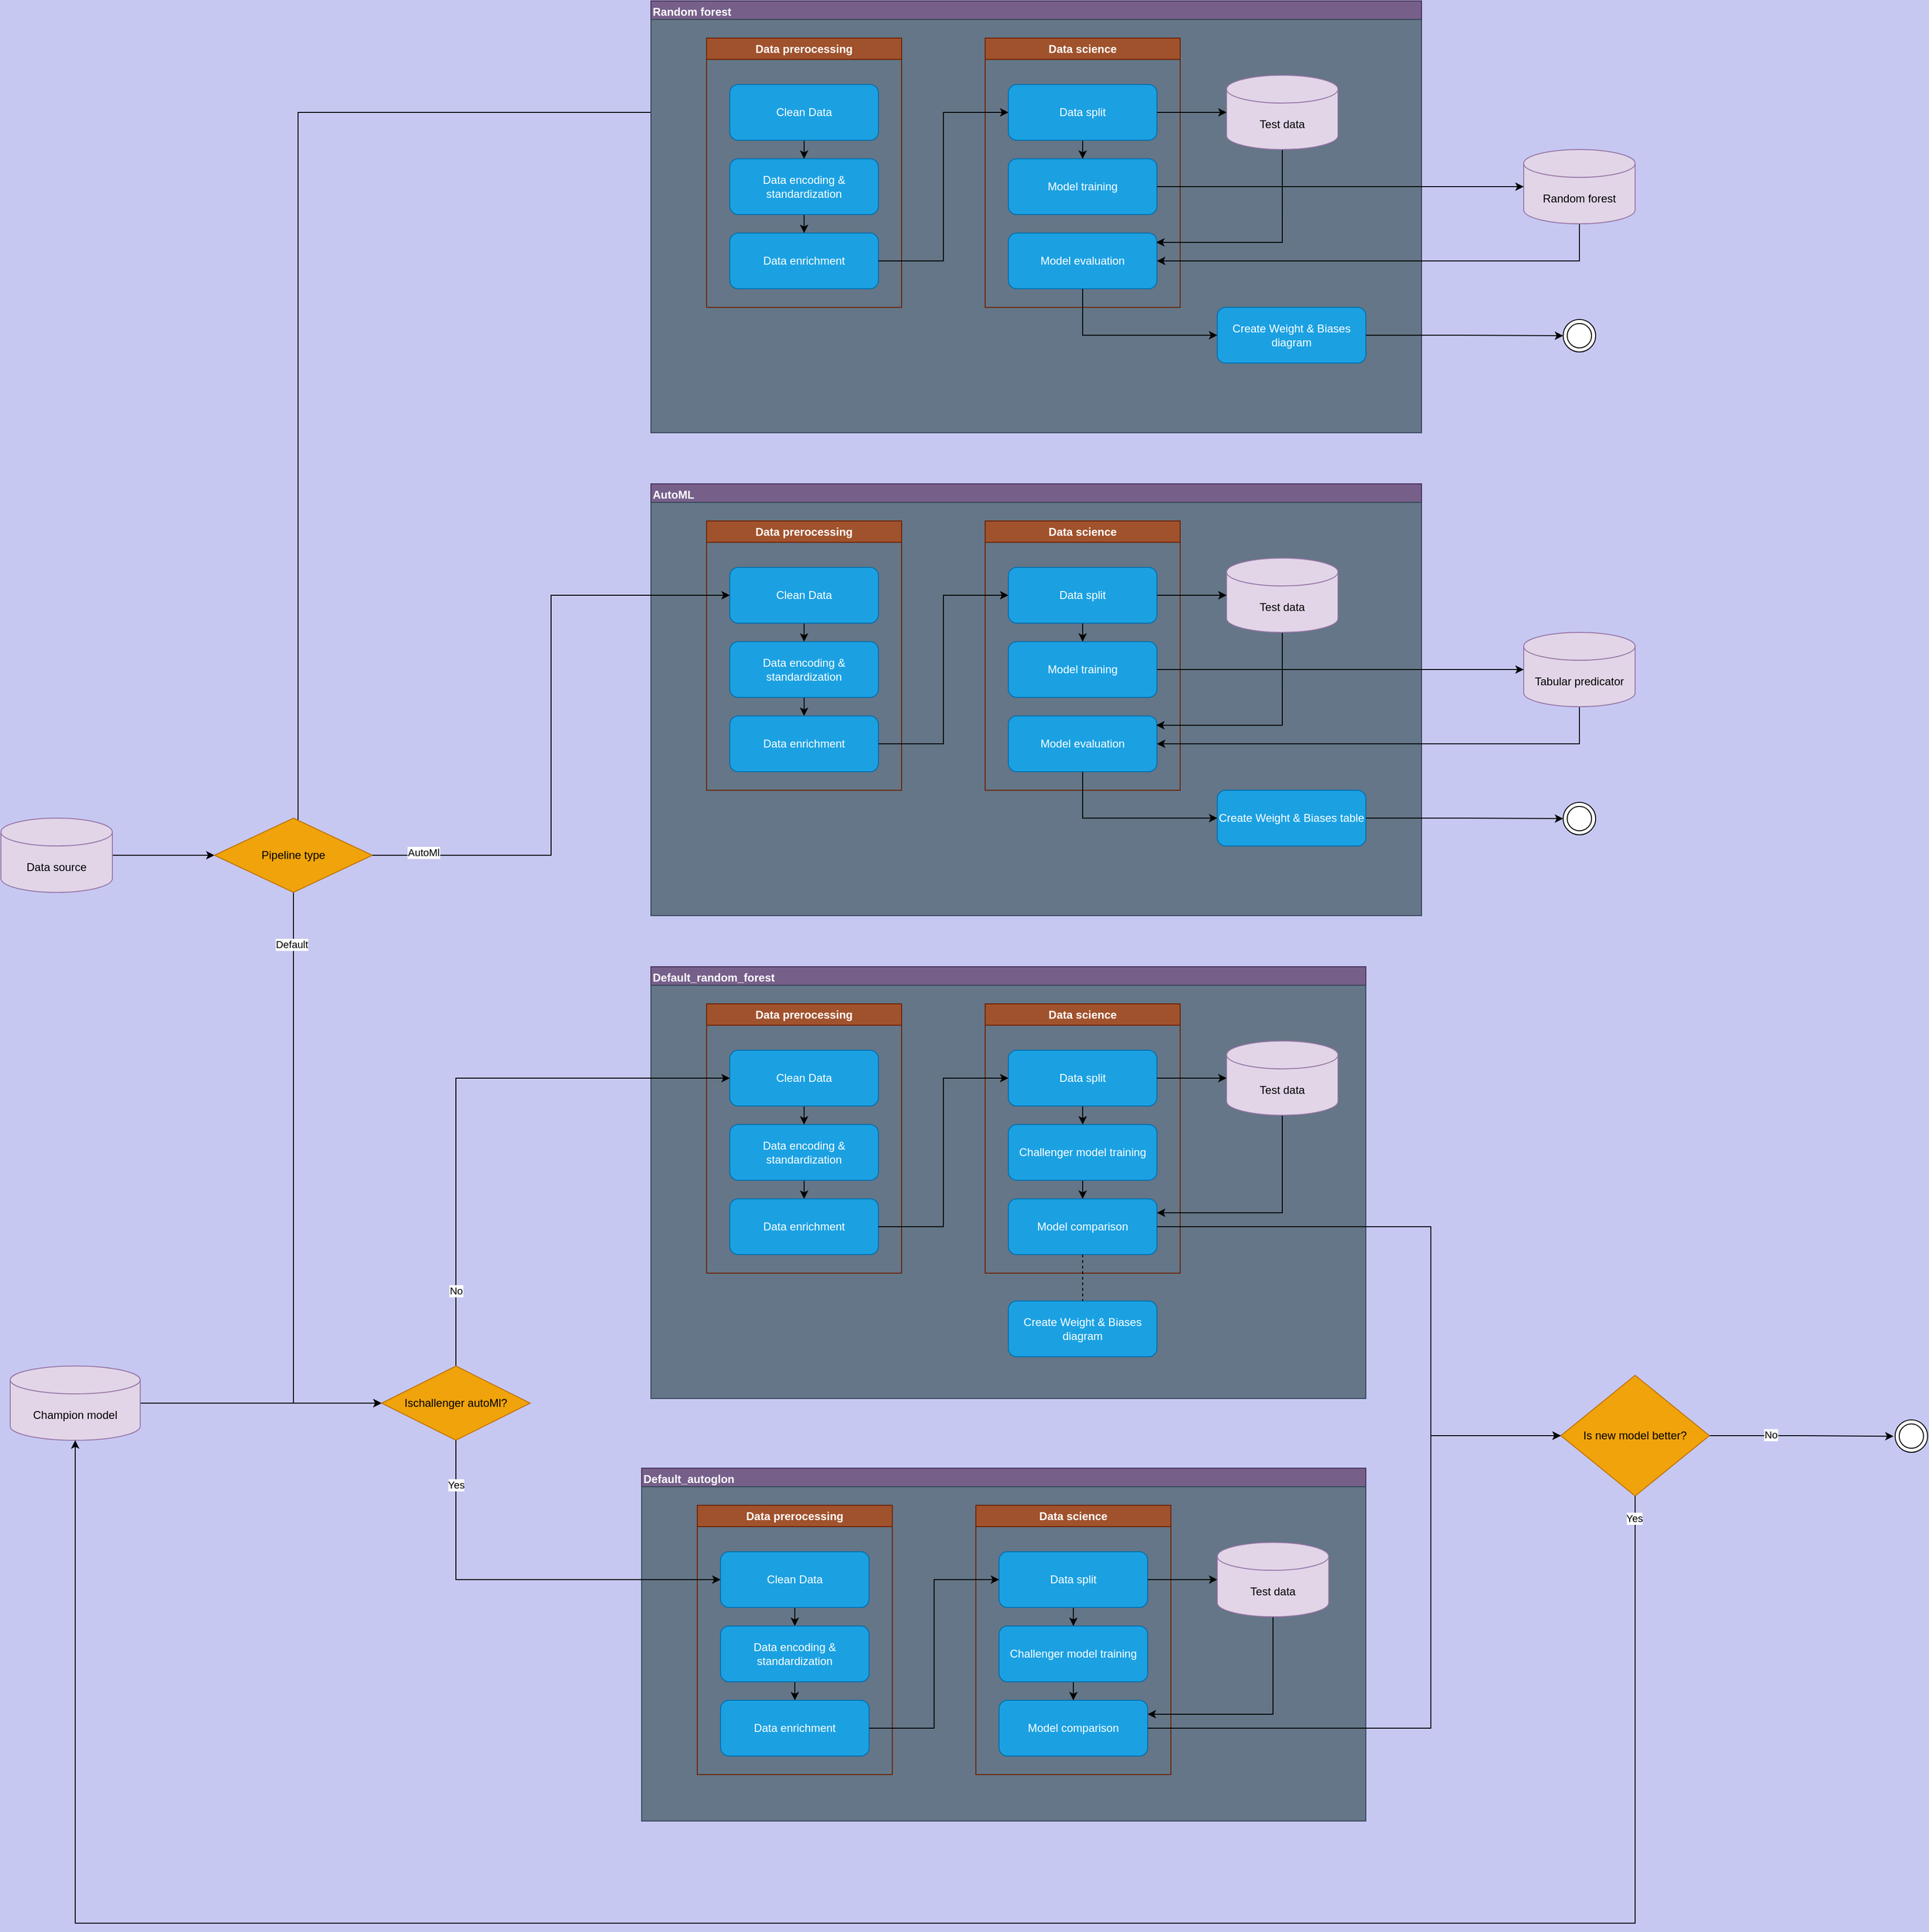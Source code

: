 <mxfile version="24.4.10" type="device">
  <diagram id="kgpKYQtTHZ0yAKxKKP6v" name="Page-1">
    <mxGraphModel dx="2390" dy="2390" grid="0" gridSize="10" guides="1" tooltips="1" connect="1" arrows="1" fold="1" page="1" pageScale="1" pageWidth="850" pageHeight="1100" background="#C6C8F2" math="0" shadow="0">
      <root>
        <mxCell id="0" />
        <mxCell id="1" parent="0" />
        <mxCell id="ut9zMsLd6kIa-o-E8Kuo-10" style="edgeStyle=orthogonalEdgeStyle;rounded=0;orthogonalLoop=1;jettySize=auto;html=1;" parent="1" source="ut9zMsLd6kIa-o-E8Kuo-2" target="ut9zMsLd6kIa-o-E8Kuo-5" edge="1">
          <mxGeometry relative="1" as="geometry" />
        </mxCell>
        <mxCell id="ut9zMsLd6kIa-o-E8Kuo-2" value="Data source" style="shape=cylinder3;whiteSpace=wrap;html=1;boundedLbl=1;backgroundOutline=1;size=15;fillColor=#e1d5e7;strokeColor=#9673a6;" parent="1" vertex="1">
          <mxGeometry x="30" y="340" width="120" height="80" as="geometry" />
        </mxCell>
        <mxCell id="ut9zMsLd6kIa-o-E8Kuo-52" style="edgeStyle=orthogonalEdgeStyle;rounded=0;orthogonalLoop=1;jettySize=auto;html=1;entryX=0;entryY=0.5;entryDx=0;entryDy=0;" parent="1" source="ut9zMsLd6kIa-o-E8Kuo-5" target="ut9zMsLd6kIa-o-E8Kuo-51" edge="1">
          <mxGeometry relative="1" as="geometry">
            <Array as="points">
              <mxPoint x="345" y="970" />
            </Array>
          </mxGeometry>
        </mxCell>
        <mxCell id="ut9zMsLd6kIa-o-E8Kuo-59" value="Default" style="edgeLabel;html=1;align=center;verticalAlign=middle;resizable=0;points=[];" parent="ut9zMsLd6kIa-o-E8Kuo-52" vertex="1" connectable="0">
          <mxGeometry x="-0.825" y="-2" relative="1" as="geometry">
            <mxPoint y="-1" as="offset" />
          </mxGeometry>
        </mxCell>
        <mxCell id="ut9zMsLd6kIa-o-E8Kuo-159" style="edgeStyle=orthogonalEdgeStyle;rounded=0;orthogonalLoop=1;jettySize=auto;html=1;entryX=0;entryY=0.5;entryDx=0;entryDy=0;" parent="1" source="ut9zMsLd6kIa-o-E8Kuo-5" target="ut9zMsLd6kIa-o-E8Kuo-136" edge="1">
          <mxGeometry relative="1" as="geometry">
            <Array as="points">
              <mxPoint x="350" y="-420" />
            </Array>
          </mxGeometry>
        </mxCell>
        <mxCell id="ut9zMsLd6kIa-o-E8Kuo-5" value="Pipeline type" style="rhombus;whiteSpace=wrap;html=1;fillColor=#f0a30a;fontColor=#000000;strokeColor=#BD7000;" parent="1" vertex="1">
          <mxGeometry x="260" y="340" width="170" height="80" as="geometry" />
        </mxCell>
        <mxCell id="ut9zMsLd6kIa-o-E8Kuo-60" style="edgeStyle=orthogonalEdgeStyle;rounded=0;orthogonalLoop=1;jettySize=auto;html=1;entryX=0;entryY=0.5;entryDx=0;entryDy=0;" parent="1" source="ut9zMsLd6kIa-o-E8Kuo-29" target="ut9zMsLd6kIa-o-E8Kuo-51" edge="1">
          <mxGeometry relative="1" as="geometry" />
        </mxCell>
        <mxCell id="ut9zMsLd6kIa-o-E8Kuo-29" value="Champion model" style="shape=cylinder3;whiteSpace=wrap;html=1;boundedLbl=1;backgroundOutline=1;size=15;fillColor=#e1d5e7;strokeColor=#9673a6;" parent="1" vertex="1">
          <mxGeometry x="40" y="930" width="140" height="80" as="geometry" />
        </mxCell>
        <mxCell id="ut9zMsLd6kIa-o-E8Kuo-35" value="&lt;div align=&quot;left&quot;&gt;Default_random_forest&lt;/div&gt;" style="swimlane;whiteSpace=wrap;html=1;align=left;fillColor=#76608a;fontColor=#ffffff;strokeColor=#432D57;glass=0;shadow=0;rounded=0;" parent="1" vertex="1">
          <mxGeometry x="730" y="500" width="770" height="465" as="geometry" />
        </mxCell>
        <mxCell id="ut9zMsLd6kIa-o-E8Kuo-61" value="" style="rounded=0;whiteSpace=wrap;html=1;fillColor=#647687;fontColor=#ffffff;strokeColor=#314354;" parent="ut9zMsLd6kIa-o-E8Kuo-35" vertex="1">
          <mxGeometry y="20" width="770" height="445" as="geometry" />
        </mxCell>
        <mxCell id="ut9zMsLd6kIa-o-E8Kuo-36" value="Data prerocessing" style="swimlane;whiteSpace=wrap;html=1;fillColor=#a0522d;fontColor=#ffffff;strokeColor=#6D1F00;" parent="ut9zMsLd6kIa-o-E8Kuo-35" vertex="1">
          <mxGeometry x="60" y="40" width="210" height="290" as="geometry" />
        </mxCell>
        <mxCell id="ut9zMsLd6kIa-o-E8Kuo-37" style="edgeStyle=orthogonalEdgeStyle;rounded=0;orthogonalLoop=1;jettySize=auto;html=1;entryX=0.5;entryY=0;entryDx=0;entryDy=0;" parent="ut9zMsLd6kIa-o-E8Kuo-36" source="ut9zMsLd6kIa-o-E8Kuo-38" target="ut9zMsLd6kIa-o-E8Kuo-40" edge="1">
          <mxGeometry relative="1" as="geometry" />
        </mxCell>
        <mxCell id="ut9zMsLd6kIa-o-E8Kuo-38" value="Clean Data" style="rounded=1;whiteSpace=wrap;html=1;fillColor=#1ba1e2;fontColor=#ffffff;strokeColor=#006EAF;" parent="ut9zMsLd6kIa-o-E8Kuo-36" vertex="1">
          <mxGeometry x="25" y="50" width="160" height="60" as="geometry" />
        </mxCell>
        <mxCell id="ut9zMsLd6kIa-o-E8Kuo-39" style="edgeStyle=orthogonalEdgeStyle;rounded=0;orthogonalLoop=1;jettySize=auto;html=1;entryX=0.5;entryY=0;entryDx=0;entryDy=0;" parent="ut9zMsLd6kIa-o-E8Kuo-36" source="ut9zMsLd6kIa-o-E8Kuo-40" target="ut9zMsLd6kIa-o-E8Kuo-41" edge="1">
          <mxGeometry relative="1" as="geometry" />
        </mxCell>
        <mxCell id="ut9zMsLd6kIa-o-E8Kuo-40" value="Data encoding &amp;amp; standardization" style="rounded=1;whiteSpace=wrap;html=1;fillColor=#1ba1e2;fontColor=#ffffff;strokeColor=#006EAF;" parent="ut9zMsLd6kIa-o-E8Kuo-36" vertex="1">
          <mxGeometry x="25" y="130" width="160" height="60" as="geometry" />
        </mxCell>
        <mxCell id="ut9zMsLd6kIa-o-E8Kuo-41" value="Data enrichment" style="rounded=1;whiteSpace=wrap;html=1;fillColor=#1ba1e2;fontColor=#ffffff;strokeColor=#006EAF;" parent="ut9zMsLd6kIa-o-E8Kuo-36" vertex="1">
          <mxGeometry x="25" y="210" width="160" height="60" as="geometry" />
        </mxCell>
        <mxCell id="ut9zMsLd6kIa-o-E8Kuo-42" value="Data science" style="swimlane;whiteSpace=wrap;html=1;fillColor=#a0522d;fontColor=#ffffff;strokeColor=#6D1F00;" parent="ut9zMsLd6kIa-o-E8Kuo-35" vertex="1">
          <mxGeometry x="360" y="40" width="210" height="290" as="geometry" />
        </mxCell>
        <mxCell id="ut9zMsLd6kIa-o-E8Kuo-43" style="edgeStyle=orthogonalEdgeStyle;rounded=0;orthogonalLoop=1;jettySize=auto;html=1;entryX=0.5;entryY=0;entryDx=0;entryDy=0;" parent="ut9zMsLd6kIa-o-E8Kuo-42" source="ut9zMsLd6kIa-o-E8Kuo-44" target="ut9zMsLd6kIa-o-E8Kuo-46" edge="1">
          <mxGeometry relative="1" as="geometry" />
        </mxCell>
        <mxCell id="ut9zMsLd6kIa-o-E8Kuo-44" value="Data split" style="rounded=1;whiteSpace=wrap;html=1;fillColor=#1ba1e2;fontColor=#ffffff;strokeColor=#006EAF;" parent="ut9zMsLd6kIa-o-E8Kuo-42" vertex="1">
          <mxGeometry x="25" y="50" width="160" height="60" as="geometry" />
        </mxCell>
        <mxCell id="ut9zMsLd6kIa-o-E8Kuo-45" style="edgeStyle=orthogonalEdgeStyle;rounded=0;orthogonalLoop=1;jettySize=auto;html=1;entryX=0.5;entryY=0;entryDx=0;entryDy=0;" parent="ut9zMsLd6kIa-o-E8Kuo-42" source="ut9zMsLd6kIa-o-E8Kuo-46" target="ut9zMsLd6kIa-o-E8Kuo-47" edge="1">
          <mxGeometry relative="1" as="geometry" />
        </mxCell>
        <mxCell id="ut9zMsLd6kIa-o-E8Kuo-46" value="Challenger model training" style="rounded=1;whiteSpace=wrap;html=1;fillColor=#1ba1e2;fontColor=#ffffff;strokeColor=#006EAF;" parent="ut9zMsLd6kIa-o-E8Kuo-42" vertex="1">
          <mxGeometry x="25" y="130" width="160" height="60" as="geometry" />
        </mxCell>
        <mxCell id="ut9zMsLd6kIa-o-E8Kuo-47" value="Model comparison" style="rounded=1;whiteSpace=wrap;html=1;fillColor=#1ba1e2;fontColor=#ffffff;strokeColor=#006EAF;" parent="ut9zMsLd6kIa-o-E8Kuo-42" vertex="1">
          <mxGeometry x="25" y="210" width="160" height="60" as="geometry" />
        </mxCell>
        <mxCell id="ut9zMsLd6kIa-o-E8Kuo-48" style="edgeStyle=orthogonalEdgeStyle;rounded=0;orthogonalLoop=1;jettySize=auto;html=1;entryX=0;entryY=0.5;entryDx=0;entryDy=0;" parent="ut9zMsLd6kIa-o-E8Kuo-35" source="ut9zMsLd6kIa-o-E8Kuo-41" target="ut9zMsLd6kIa-o-E8Kuo-44" edge="1">
          <mxGeometry relative="1" as="geometry" />
        </mxCell>
        <mxCell id="ut9zMsLd6kIa-o-E8Kuo-84" style="edgeStyle=orthogonalEdgeStyle;rounded=0;orthogonalLoop=1;jettySize=auto;html=1;entryX=1;entryY=0.25;entryDx=0;entryDy=0;" parent="ut9zMsLd6kIa-o-E8Kuo-35" source="ut9zMsLd6kIa-o-E8Kuo-49" target="ut9zMsLd6kIa-o-E8Kuo-47" edge="1">
          <mxGeometry relative="1" as="geometry">
            <Array as="points">
              <mxPoint x="680" y="265" />
            </Array>
          </mxGeometry>
        </mxCell>
        <mxCell id="ut9zMsLd6kIa-o-E8Kuo-49" value="Test data" style="shape=cylinder3;whiteSpace=wrap;html=1;boundedLbl=1;backgroundOutline=1;size=15;fillColor=#e1d5e7;strokeColor=#9673a6;" parent="ut9zMsLd6kIa-o-E8Kuo-35" vertex="1">
          <mxGeometry x="620" y="80" width="120" height="80" as="geometry" />
        </mxCell>
        <mxCell id="ut9zMsLd6kIa-o-E8Kuo-50" style="edgeStyle=orthogonalEdgeStyle;rounded=0;orthogonalLoop=1;jettySize=auto;html=1;entryX=0;entryY=0.5;entryDx=0;entryDy=0;entryPerimeter=0;" parent="ut9zMsLd6kIa-o-E8Kuo-35" source="ut9zMsLd6kIa-o-E8Kuo-44" target="ut9zMsLd6kIa-o-E8Kuo-49" edge="1">
          <mxGeometry relative="1" as="geometry" />
        </mxCell>
        <mxCell id="ut9zMsLd6kIa-o-E8Kuo-81" value="Create Weight &amp;amp; Biases diagram" style="rounded=1;whiteSpace=wrap;html=1;fillColor=#1ba1e2;fontColor=#ffffff;strokeColor=#006EAF;" parent="ut9zMsLd6kIa-o-E8Kuo-35" vertex="1">
          <mxGeometry x="385" y="360" width="160" height="60" as="geometry" />
        </mxCell>
        <mxCell id="ut9zMsLd6kIa-o-E8Kuo-82" style="edgeStyle=orthogonalEdgeStyle;rounded=0;orthogonalLoop=1;jettySize=auto;html=1;entryX=0.5;entryY=0;entryDx=0;entryDy=0;dashed=1;endArrow=none;endFill=0;" parent="ut9zMsLd6kIa-o-E8Kuo-35" source="ut9zMsLd6kIa-o-E8Kuo-47" target="ut9zMsLd6kIa-o-E8Kuo-81" edge="1">
          <mxGeometry relative="1" as="geometry" />
        </mxCell>
        <mxCell id="ut9zMsLd6kIa-o-E8Kuo-53" style="edgeStyle=orthogonalEdgeStyle;rounded=0;orthogonalLoop=1;jettySize=auto;html=1;entryX=0;entryY=0.5;entryDx=0;entryDy=0;" parent="1" source="ut9zMsLd6kIa-o-E8Kuo-51" target="ut9zMsLd6kIa-o-E8Kuo-38" edge="1">
          <mxGeometry relative="1" as="geometry">
            <Array as="points">
              <mxPoint x="520" y="620" />
            </Array>
          </mxGeometry>
        </mxCell>
        <mxCell id="ut9zMsLd6kIa-o-E8Kuo-54" value="No" style="edgeLabel;html=1;align=center;verticalAlign=middle;resizable=0;points=[];" parent="ut9zMsLd6kIa-o-E8Kuo-53" vertex="1" connectable="0">
          <mxGeometry x="-0.731" y="-4" relative="1" as="geometry">
            <mxPoint x="-4" as="offset" />
          </mxGeometry>
        </mxCell>
        <mxCell id="ut9zMsLd6kIa-o-E8Kuo-51" value="Ischallenger autoMl?" style="rhombus;whiteSpace=wrap;html=1;fillColor=#f0a30a;fontColor=#000000;strokeColor=#BD7000;" parent="1" vertex="1">
          <mxGeometry x="440" y="930" width="160" height="80" as="geometry" />
        </mxCell>
        <mxCell id="ut9zMsLd6kIa-o-E8Kuo-62" value="&lt;div align=&quot;left&quot;&gt;Default_autoglon&lt;/div&gt;" style="swimlane;whiteSpace=wrap;html=1;align=left;fillColor=#76608a;fontColor=#ffffff;strokeColor=#432D57;glass=0;shadow=0;rounded=0;" parent="1" vertex="1">
          <mxGeometry x="720" y="1040" width="780" height="380" as="geometry" />
        </mxCell>
        <mxCell id="ut9zMsLd6kIa-o-E8Kuo-63" value="" style="rounded=0;whiteSpace=wrap;html=1;fillColor=#647687;fontColor=#ffffff;strokeColor=#314354;" parent="ut9zMsLd6kIa-o-E8Kuo-62" vertex="1">
          <mxGeometry y="20" width="780" height="360" as="geometry" />
        </mxCell>
        <mxCell id="ut9zMsLd6kIa-o-E8Kuo-64" value="Data prerocessing" style="swimlane;whiteSpace=wrap;html=1;fillColor=#a0522d;fontColor=#ffffff;strokeColor=#6D1F00;" parent="ut9zMsLd6kIa-o-E8Kuo-62" vertex="1">
          <mxGeometry x="60" y="40" width="210" height="290" as="geometry" />
        </mxCell>
        <mxCell id="ut9zMsLd6kIa-o-E8Kuo-65" style="edgeStyle=orthogonalEdgeStyle;rounded=0;orthogonalLoop=1;jettySize=auto;html=1;entryX=0.5;entryY=0;entryDx=0;entryDy=0;" parent="ut9zMsLd6kIa-o-E8Kuo-64" source="ut9zMsLd6kIa-o-E8Kuo-66" target="ut9zMsLd6kIa-o-E8Kuo-68" edge="1">
          <mxGeometry relative="1" as="geometry" />
        </mxCell>
        <mxCell id="ut9zMsLd6kIa-o-E8Kuo-66" value="Clean Data" style="rounded=1;whiteSpace=wrap;html=1;fillColor=#1ba1e2;fontColor=#ffffff;strokeColor=#006EAF;" parent="ut9zMsLd6kIa-o-E8Kuo-64" vertex="1">
          <mxGeometry x="25" y="50" width="160" height="60" as="geometry" />
        </mxCell>
        <mxCell id="ut9zMsLd6kIa-o-E8Kuo-67" style="edgeStyle=orthogonalEdgeStyle;rounded=0;orthogonalLoop=1;jettySize=auto;html=1;entryX=0.5;entryY=0;entryDx=0;entryDy=0;" parent="ut9zMsLd6kIa-o-E8Kuo-64" source="ut9zMsLd6kIa-o-E8Kuo-68" target="ut9zMsLd6kIa-o-E8Kuo-69" edge="1">
          <mxGeometry relative="1" as="geometry" />
        </mxCell>
        <mxCell id="ut9zMsLd6kIa-o-E8Kuo-68" value="Data encoding &amp;amp; standardization" style="rounded=1;whiteSpace=wrap;html=1;fillColor=#1ba1e2;fontColor=#ffffff;strokeColor=#006EAF;" parent="ut9zMsLd6kIa-o-E8Kuo-64" vertex="1">
          <mxGeometry x="25" y="130" width="160" height="60" as="geometry" />
        </mxCell>
        <mxCell id="ut9zMsLd6kIa-o-E8Kuo-69" value="Data enrichment" style="rounded=1;whiteSpace=wrap;html=1;fillColor=#1ba1e2;fontColor=#ffffff;strokeColor=#006EAF;" parent="ut9zMsLd6kIa-o-E8Kuo-64" vertex="1">
          <mxGeometry x="25" y="210" width="160" height="60" as="geometry" />
        </mxCell>
        <mxCell id="ut9zMsLd6kIa-o-E8Kuo-70" value="Data science" style="swimlane;whiteSpace=wrap;html=1;fillColor=#a0522d;fontColor=#ffffff;strokeColor=#6D1F00;" parent="ut9zMsLd6kIa-o-E8Kuo-62" vertex="1">
          <mxGeometry x="360" y="40" width="210" height="290" as="geometry" />
        </mxCell>
        <mxCell id="ut9zMsLd6kIa-o-E8Kuo-71" style="edgeStyle=orthogonalEdgeStyle;rounded=0;orthogonalLoop=1;jettySize=auto;html=1;entryX=0.5;entryY=0;entryDx=0;entryDy=0;" parent="ut9zMsLd6kIa-o-E8Kuo-70" source="ut9zMsLd6kIa-o-E8Kuo-72" target="ut9zMsLd6kIa-o-E8Kuo-74" edge="1">
          <mxGeometry relative="1" as="geometry" />
        </mxCell>
        <mxCell id="ut9zMsLd6kIa-o-E8Kuo-72" value="Data split" style="rounded=1;whiteSpace=wrap;html=1;fillColor=#1ba1e2;fontColor=#ffffff;strokeColor=#006EAF;" parent="ut9zMsLd6kIa-o-E8Kuo-70" vertex="1">
          <mxGeometry x="25" y="50" width="160" height="60" as="geometry" />
        </mxCell>
        <mxCell id="ut9zMsLd6kIa-o-E8Kuo-73" style="edgeStyle=orthogonalEdgeStyle;rounded=0;orthogonalLoop=1;jettySize=auto;html=1;entryX=0.5;entryY=0;entryDx=0;entryDy=0;" parent="ut9zMsLd6kIa-o-E8Kuo-70" source="ut9zMsLd6kIa-o-E8Kuo-74" target="ut9zMsLd6kIa-o-E8Kuo-75" edge="1">
          <mxGeometry relative="1" as="geometry" />
        </mxCell>
        <mxCell id="ut9zMsLd6kIa-o-E8Kuo-74" value="Challenger model training" style="rounded=1;whiteSpace=wrap;html=1;fillColor=#1ba1e2;fontColor=#ffffff;strokeColor=#006EAF;" parent="ut9zMsLd6kIa-o-E8Kuo-70" vertex="1">
          <mxGeometry x="25" y="130" width="160" height="60" as="geometry" />
        </mxCell>
        <mxCell id="ut9zMsLd6kIa-o-E8Kuo-75" value="Model comparison" style="rounded=1;whiteSpace=wrap;html=1;fillColor=#1ba1e2;fontColor=#ffffff;strokeColor=#006EAF;" parent="ut9zMsLd6kIa-o-E8Kuo-70" vertex="1">
          <mxGeometry x="25" y="210" width="160" height="60" as="geometry" />
        </mxCell>
        <mxCell id="ut9zMsLd6kIa-o-E8Kuo-76" style="edgeStyle=orthogonalEdgeStyle;rounded=0;orthogonalLoop=1;jettySize=auto;html=1;entryX=0;entryY=0.5;entryDx=0;entryDy=0;" parent="ut9zMsLd6kIa-o-E8Kuo-62" source="ut9zMsLd6kIa-o-E8Kuo-69" target="ut9zMsLd6kIa-o-E8Kuo-72" edge="1">
          <mxGeometry relative="1" as="geometry" />
        </mxCell>
        <mxCell id="ut9zMsLd6kIa-o-E8Kuo-85" style="edgeStyle=orthogonalEdgeStyle;rounded=0;orthogonalLoop=1;jettySize=auto;html=1;entryX=1;entryY=0.25;entryDx=0;entryDy=0;" parent="ut9zMsLd6kIa-o-E8Kuo-62" source="ut9zMsLd6kIa-o-E8Kuo-77" target="ut9zMsLd6kIa-o-E8Kuo-75" edge="1">
          <mxGeometry relative="1" as="geometry">
            <Array as="points">
              <mxPoint x="680" y="265" />
            </Array>
          </mxGeometry>
        </mxCell>
        <mxCell id="ut9zMsLd6kIa-o-E8Kuo-77" value="Test data" style="shape=cylinder3;whiteSpace=wrap;html=1;boundedLbl=1;backgroundOutline=1;size=15;fillColor=#e1d5e7;strokeColor=#9673a6;" parent="ut9zMsLd6kIa-o-E8Kuo-62" vertex="1">
          <mxGeometry x="620" y="80" width="120" height="80" as="geometry" />
        </mxCell>
        <mxCell id="ut9zMsLd6kIa-o-E8Kuo-78" style="edgeStyle=orthogonalEdgeStyle;rounded=0;orthogonalLoop=1;jettySize=auto;html=1;entryX=0;entryY=0.5;entryDx=0;entryDy=0;entryPerimeter=0;" parent="ut9zMsLd6kIa-o-E8Kuo-62" source="ut9zMsLd6kIa-o-E8Kuo-72" target="ut9zMsLd6kIa-o-E8Kuo-77" edge="1">
          <mxGeometry relative="1" as="geometry" />
        </mxCell>
        <mxCell id="ut9zMsLd6kIa-o-E8Kuo-79" style="edgeStyle=orthogonalEdgeStyle;rounded=0;orthogonalLoop=1;jettySize=auto;html=1;entryX=0;entryY=0.5;entryDx=0;entryDy=0;" parent="1" source="ut9zMsLd6kIa-o-E8Kuo-51" target="ut9zMsLd6kIa-o-E8Kuo-66" edge="1">
          <mxGeometry relative="1" as="geometry">
            <Array as="points">
              <mxPoint x="520" y="1160" />
            </Array>
          </mxGeometry>
        </mxCell>
        <mxCell id="ut9zMsLd6kIa-o-E8Kuo-80" value="Yes" style="edgeLabel;html=1;align=center;verticalAlign=middle;resizable=0;points=[];" parent="ut9zMsLd6kIa-o-E8Kuo-79" vertex="1" connectable="0">
          <mxGeometry x="-0.782" relative="1" as="geometry">
            <mxPoint as="offset" />
          </mxGeometry>
        </mxCell>
        <mxCell id="ut9zMsLd6kIa-o-E8Kuo-94" style="edgeStyle=orthogonalEdgeStyle;rounded=0;orthogonalLoop=1;jettySize=auto;html=1;entryX=-0.048;entryY=0.504;entryDx=0;entryDy=0;entryPerimeter=0;" parent="1" source="ut9zMsLd6kIa-o-E8Kuo-86" target="ut9zMsLd6kIa-o-E8Kuo-91" edge="1">
          <mxGeometry relative="1" as="geometry">
            <mxPoint x="2060" y="1010" as="targetPoint" />
          </mxGeometry>
        </mxCell>
        <mxCell id="ut9zMsLd6kIa-o-E8Kuo-95" value="No" style="edgeLabel;html=1;align=center;verticalAlign=middle;resizable=0;points=[];" parent="ut9zMsLd6kIa-o-E8Kuo-94" vertex="1" connectable="0">
          <mxGeometry x="-0.341" y="1" relative="1" as="geometry">
            <mxPoint as="offset" />
          </mxGeometry>
        </mxCell>
        <mxCell id="ut9zMsLd6kIa-o-E8Kuo-86" value="Is new model better?" style="rhombus;whiteSpace=wrap;html=1;fillColor=#f0a30a;fontColor=#000000;strokeColor=#BD7000;" parent="1" vertex="1">
          <mxGeometry x="1710" y="940" width="160" height="130" as="geometry" />
        </mxCell>
        <mxCell id="ut9zMsLd6kIa-o-E8Kuo-87" style="edgeStyle=orthogonalEdgeStyle;rounded=0;orthogonalLoop=1;jettySize=auto;html=1;entryX=0;entryY=0.5;entryDx=0;entryDy=0;" parent="1" source="ut9zMsLd6kIa-o-E8Kuo-75" target="ut9zMsLd6kIa-o-E8Kuo-86" edge="1">
          <mxGeometry relative="1" as="geometry">
            <Array as="points">
              <mxPoint x="1570" y="1320" />
              <mxPoint x="1570" y="1005" />
            </Array>
          </mxGeometry>
        </mxCell>
        <mxCell id="ut9zMsLd6kIa-o-E8Kuo-88" style="edgeStyle=orthogonalEdgeStyle;rounded=0;orthogonalLoop=1;jettySize=auto;html=1;entryX=0;entryY=0.5;entryDx=0;entryDy=0;" parent="1" source="ut9zMsLd6kIa-o-E8Kuo-47" target="ut9zMsLd6kIa-o-E8Kuo-86" edge="1">
          <mxGeometry relative="1" as="geometry">
            <Array as="points">
              <mxPoint x="1570" y="780" />
              <mxPoint x="1570" y="1005" />
            </Array>
          </mxGeometry>
        </mxCell>
        <mxCell id="ut9zMsLd6kIa-o-E8Kuo-89" style="edgeStyle=orthogonalEdgeStyle;rounded=0;orthogonalLoop=1;jettySize=auto;html=1;entryX=0.5;entryY=1;entryDx=0;entryDy=0;entryPerimeter=0;" parent="1" source="ut9zMsLd6kIa-o-E8Kuo-86" target="ut9zMsLd6kIa-o-E8Kuo-29" edge="1">
          <mxGeometry relative="1" as="geometry">
            <Array as="points">
              <mxPoint x="1790" y="1530" />
              <mxPoint x="110" y="1530" />
            </Array>
          </mxGeometry>
        </mxCell>
        <mxCell id="ut9zMsLd6kIa-o-E8Kuo-90" value="Yes" style="edgeLabel;html=1;align=center;verticalAlign=middle;resizable=0;points=[];" parent="ut9zMsLd6kIa-o-E8Kuo-89" vertex="1" connectable="0">
          <mxGeometry x="-0.982" y="-1" relative="1" as="geometry">
            <mxPoint as="offset" />
          </mxGeometry>
        </mxCell>
        <mxCell id="ut9zMsLd6kIa-o-E8Kuo-93" value="" style="group" parent="1" vertex="1" connectable="0">
          <mxGeometry x="2070" y="988" width="35" height="35" as="geometry" />
        </mxCell>
        <mxCell id="ut9zMsLd6kIa-o-E8Kuo-91" value="" style="ellipse;whiteSpace=wrap;html=1;aspect=fixed;" parent="ut9zMsLd6kIa-o-E8Kuo-93" vertex="1">
          <mxGeometry width="35" height="35" as="geometry" />
        </mxCell>
        <mxCell id="ut9zMsLd6kIa-o-E8Kuo-92" value="" style="ellipse;whiteSpace=wrap;html=1;aspect=fixed;" parent="ut9zMsLd6kIa-o-E8Kuo-93" vertex="1">
          <mxGeometry x="4.375" y="4.375" width="26.25" height="26.25" as="geometry" />
        </mxCell>
        <mxCell id="ut9zMsLd6kIa-o-E8Kuo-96" value="AutoML" style="swimlane;whiteSpace=wrap;html=1;align=left;fillColor=#76608a;fontColor=#ffffff;strokeColor=#432D57;glass=0;shadow=0;rounded=0;" parent="1" vertex="1">
          <mxGeometry x="730" y="-20" width="830" height="465" as="geometry" />
        </mxCell>
        <mxCell id="ut9zMsLd6kIa-o-E8Kuo-97" value="" style="rounded=0;whiteSpace=wrap;html=1;fillColor=#647687;fontColor=#ffffff;strokeColor=#314354;" parent="ut9zMsLd6kIa-o-E8Kuo-96" vertex="1">
          <mxGeometry y="20" width="830" height="445" as="geometry" />
        </mxCell>
        <mxCell id="ut9zMsLd6kIa-o-E8Kuo-98" value="Data prerocessing" style="swimlane;whiteSpace=wrap;html=1;fillColor=#a0522d;fontColor=#ffffff;strokeColor=#6D1F00;" parent="ut9zMsLd6kIa-o-E8Kuo-96" vertex="1">
          <mxGeometry x="60" y="40" width="210" height="290" as="geometry" />
        </mxCell>
        <mxCell id="ut9zMsLd6kIa-o-E8Kuo-99" style="edgeStyle=orthogonalEdgeStyle;rounded=0;orthogonalLoop=1;jettySize=auto;html=1;entryX=0.5;entryY=0;entryDx=0;entryDy=0;" parent="ut9zMsLd6kIa-o-E8Kuo-98" source="ut9zMsLd6kIa-o-E8Kuo-100" target="ut9zMsLd6kIa-o-E8Kuo-102" edge="1">
          <mxGeometry relative="1" as="geometry" />
        </mxCell>
        <mxCell id="ut9zMsLd6kIa-o-E8Kuo-100" value="Clean Data" style="rounded=1;whiteSpace=wrap;html=1;fillColor=#1ba1e2;fontColor=#ffffff;strokeColor=#006EAF;" parent="ut9zMsLd6kIa-o-E8Kuo-98" vertex="1">
          <mxGeometry x="25" y="50" width="160" height="60" as="geometry" />
        </mxCell>
        <mxCell id="ut9zMsLd6kIa-o-E8Kuo-101" style="edgeStyle=orthogonalEdgeStyle;rounded=0;orthogonalLoop=1;jettySize=auto;html=1;entryX=0.5;entryY=0;entryDx=0;entryDy=0;" parent="ut9zMsLd6kIa-o-E8Kuo-98" source="ut9zMsLd6kIa-o-E8Kuo-102" target="ut9zMsLd6kIa-o-E8Kuo-103" edge="1">
          <mxGeometry relative="1" as="geometry" />
        </mxCell>
        <mxCell id="ut9zMsLd6kIa-o-E8Kuo-102" value="Data encoding &amp;amp; standardization" style="rounded=1;whiteSpace=wrap;html=1;fillColor=#1ba1e2;fontColor=#ffffff;strokeColor=#006EAF;" parent="ut9zMsLd6kIa-o-E8Kuo-98" vertex="1">
          <mxGeometry x="25" y="130" width="160" height="60" as="geometry" />
        </mxCell>
        <mxCell id="ut9zMsLd6kIa-o-E8Kuo-103" value="Data enrichment" style="rounded=1;whiteSpace=wrap;html=1;fillColor=#1ba1e2;fontColor=#ffffff;strokeColor=#006EAF;" parent="ut9zMsLd6kIa-o-E8Kuo-98" vertex="1">
          <mxGeometry x="25" y="210" width="160" height="60" as="geometry" />
        </mxCell>
        <mxCell id="ut9zMsLd6kIa-o-E8Kuo-104" value="Data science" style="swimlane;whiteSpace=wrap;html=1;fillColor=#a0522d;fontColor=#ffffff;strokeColor=#6D1F00;" parent="ut9zMsLd6kIa-o-E8Kuo-96" vertex="1">
          <mxGeometry x="360" y="40" width="210" height="290" as="geometry" />
        </mxCell>
        <mxCell id="ut9zMsLd6kIa-o-E8Kuo-105" style="edgeStyle=orthogonalEdgeStyle;rounded=0;orthogonalLoop=1;jettySize=auto;html=1;entryX=0.5;entryY=0;entryDx=0;entryDy=0;" parent="ut9zMsLd6kIa-o-E8Kuo-104" source="ut9zMsLd6kIa-o-E8Kuo-106" target="ut9zMsLd6kIa-o-E8Kuo-108" edge="1">
          <mxGeometry relative="1" as="geometry" />
        </mxCell>
        <mxCell id="ut9zMsLd6kIa-o-E8Kuo-106" value="Data split" style="rounded=1;whiteSpace=wrap;html=1;fillColor=#1ba1e2;fontColor=#ffffff;strokeColor=#006EAF;" parent="ut9zMsLd6kIa-o-E8Kuo-104" vertex="1">
          <mxGeometry x="25" y="50" width="160" height="60" as="geometry" />
        </mxCell>
        <mxCell id="ut9zMsLd6kIa-o-E8Kuo-108" value="Model training" style="rounded=1;whiteSpace=wrap;html=1;fillColor=#1ba1e2;fontColor=#ffffff;strokeColor=#006EAF;" parent="ut9zMsLd6kIa-o-E8Kuo-104" vertex="1">
          <mxGeometry x="25" y="130" width="160" height="60" as="geometry" />
        </mxCell>
        <mxCell id="ut9zMsLd6kIa-o-E8Kuo-109" value="Model evaluation" style="rounded=1;whiteSpace=wrap;html=1;fillColor=#1ba1e2;fontColor=#ffffff;strokeColor=#006EAF;" parent="ut9zMsLd6kIa-o-E8Kuo-104" vertex="1">
          <mxGeometry x="25" y="210" width="160" height="60" as="geometry" />
        </mxCell>
        <mxCell id="ut9zMsLd6kIa-o-E8Kuo-121" style="edgeStyle=orthogonalEdgeStyle;rounded=0;orthogonalLoop=1;jettySize=auto;html=1;entryX=0.995;entryY=0.176;entryDx=0;entryDy=0;entryPerimeter=0;" parent="ut9zMsLd6kIa-o-E8Kuo-104" target="ut9zMsLd6kIa-o-E8Kuo-109" edge="1">
          <mxGeometry relative="1" as="geometry">
            <mxPoint x="320.018" y="110.0" as="sourcePoint" />
            <mxPoint x="185" y="230.0" as="targetPoint" />
            <Array as="points">
              <mxPoint x="320" y="220" />
              <mxPoint x="184" y="220" />
            </Array>
          </mxGeometry>
        </mxCell>
        <mxCell id="ut9zMsLd6kIa-o-E8Kuo-110" style="edgeStyle=orthogonalEdgeStyle;rounded=0;orthogonalLoop=1;jettySize=auto;html=1;entryX=0;entryY=0.5;entryDx=0;entryDy=0;" parent="ut9zMsLd6kIa-o-E8Kuo-96" source="ut9zMsLd6kIa-o-E8Kuo-103" target="ut9zMsLd6kIa-o-E8Kuo-106" edge="1">
          <mxGeometry relative="1" as="geometry" />
        </mxCell>
        <mxCell id="ut9zMsLd6kIa-o-E8Kuo-112" value="Test data" style="shape=cylinder3;whiteSpace=wrap;html=1;boundedLbl=1;backgroundOutline=1;size=15;fillColor=#e1d5e7;strokeColor=#9673a6;" parent="ut9zMsLd6kIa-o-E8Kuo-96" vertex="1">
          <mxGeometry x="620" y="80" width="120" height="80" as="geometry" />
        </mxCell>
        <mxCell id="ut9zMsLd6kIa-o-E8Kuo-113" style="edgeStyle=orthogonalEdgeStyle;rounded=0;orthogonalLoop=1;jettySize=auto;html=1;entryX=0;entryY=0.5;entryDx=0;entryDy=0;entryPerimeter=0;" parent="ut9zMsLd6kIa-o-E8Kuo-96" source="ut9zMsLd6kIa-o-E8Kuo-106" target="ut9zMsLd6kIa-o-E8Kuo-112" edge="1">
          <mxGeometry relative="1" as="geometry" />
        </mxCell>
        <mxCell id="ut9zMsLd6kIa-o-E8Kuo-114" value="Create Weight &amp;amp; Biases table" style="rounded=1;whiteSpace=wrap;html=1;fillColor=#1ba1e2;fontColor=#ffffff;strokeColor=#006EAF;" parent="ut9zMsLd6kIa-o-E8Kuo-96" vertex="1">
          <mxGeometry x="610" y="330" width="160" height="60" as="geometry" />
        </mxCell>
        <mxCell id="ut9zMsLd6kIa-o-E8Kuo-130" style="edgeStyle=orthogonalEdgeStyle;rounded=0;orthogonalLoop=1;jettySize=auto;html=1;entryX=0;entryY=0.5;entryDx=0;entryDy=0;" parent="ut9zMsLd6kIa-o-E8Kuo-96" source="ut9zMsLd6kIa-o-E8Kuo-109" target="ut9zMsLd6kIa-o-E8Kuo-114" edge="1">
          <mxGeometry relative="1" as="geometry">
            <Array as="points">
              <mxPoint x="465" y="360" />
            </Array>
          </mxGeometry>
        </mxCell>
        <mxCell id="ut9zMsLd6kIa-o-E8Kuo-116" style="edgeStyle=orthogonalEdgeStyle;rounded=0;orthogonalLoop=1;jettySize=auto;html=1;entryX=0;entryY=0.5;entryDx=0;entryDy=0;" parent="1" source="ut9zMsLd6kIa-o-E8Kuo-5" target="ut9zMsLd6kIa-o-E8Kuo-100" edge="1">
          <mxGeometry relative="1" as="geometry" />
        </mxCell>
        <mxCell id="ut9zMsLd6kIa-o-E8Kuo-158" value="AutoMl" style="edgeLabel;html=1;align=center;verticalAlign=middle;resizable=0;points=[];" parent="ut9zMsLd6kIa-o-E8Kuo-116" vertex="1" connectable="0">
          <mxGeometry x="-0.836" y="3" relative="1" as="geometry">
            <mxPoint as="offset" />
          </mxGeometry>
        </mxCell>
        <mxCell id="ut9zMsLd6kIa-o-E8Kuo-124" style="edgeStyle=orthogonalEdgeStyle;rounded=0;orthogonalLoop=1;jettySize=auto;html=1;entryX=1;entryY=0.5;entryDx=0;entryDy=0;" parent="1" source="ut9zMsLd6kIa-o-E8Kuo-122" target="ut9zMsLd6kIa-o-E8Kuo-109" edge="1">
          <mxGeometry relative="1" as="geometry">
            <Array as="points">
              <mxPoint x="1730" y="260" />
            </Array>
          </mxGeometry>
        </mxCell>
        <mxCell id="ut9zMsLd6kIa-o-E8Kuo-122" value="Tabular predicator" style="shape=cylinder3;whiteSpace=wrap;html=1;boundedLbl=1;backgroundOutline=1;size=15;fillColor=#e1d5e7;strokeColor=#9673a6;" parent="1" vertex="1">
          <mxGeometry x="1670" y="140" width="120" height="80" as="geometry" />
        </mxCell>
        <mxCell id="ut9zMsLd6kIa-o-E8Kuo-123" style="edgeStyle=orthogonalEdgeStyle;rounded=0;orthogonalLoop=1;jettySize=auto;html=1;entryX=0;entryY=0.5;entryDx=0;entryDy=0;entryPerimeter=0;" parent="1" source="ut9zMsLd6kIa-o-E8Kuo-108" target="ut9zMsLd6kIa-o-E8Kuo-122" edge="1">
          <mxGeometry relative="1" as="geometry" />
        </mxCell>
        <mxCell id="ut9zMsLd6kIa-o-E8Kuo-127" value="" style="group" parent="1" vertex="1" connectable="0">
          <mxGeometry x="1712.5" y="323" width="35" height="35" as="geometry" />
        </mxCell>
        <mxCell id="ut9zMsLd6kIa-o-E8Kuo-128" value="" style="ellipse;whiteSpace=wrap;html=1;aspect=fixed;" parent="ut9zMsLd6kIa-o-E8Kuo-127" vertex="1">
          <mxGeometry width="35" height="35" as="geometry" />
        </mxCell>
        <mxCell id="ut9zMsLd6kIa-o-E8Kuo-129" value="" style="ellipse;whiteSpace=wrap;html=1;aspect=fixed;" parent="ut9zMsLd6kIa-o-E8Kuo-127" vertex="1">
          <mxGeometry x="4.375" y="4.375" width="26.25" height="26.25" as="geometry" />
        </mxCell>
        <mxCell id="ut9zMsLd6kIa-o-E8Kuo-131" style="edgeStyle=orthogonalEdgeStyle;rounded=0;orthogonalLoop=1;jettySize=auto;html=1;entryX=0;entryY=0.5;entryDx=0;entryDy=0;" parent="1" source="ut9zMsLd6kIa-o-E8Kuo-114" target="ut9zMsLd6kIa-o-E8Kuo-128" edge="1">
          <mxGeometry relative="1" as="geometry" />
        </mxCell>
        <mxCell id="ut9zMsLd6kIa-o-E8Kuo-132" value="Random forest" style="swimlane;whiteSpace=wrap;html=1;align=left;fillColor=#76608a;fontColor=#ffffff;strokeColor=#432D57;glass=0;shadow=0;rounded=0;" parent="1" vertex="1">
          <mxGeometry x="730" y="-540" width="830" height="465" as="geometry" />
        </mxCell>
        <mxCell id="ut9zMsLd6kIa-o-E8Kuo-133" value="" style="rounded=0;whiteSpace=wrap;html=1;fillColor=#647687;fontColor=#ffffff;strokeColor=#314354;" parent="ut9zMsLd6kIa-o-E8Kuo-132" vertex="1">
          <mxGeometry y="20" width="830" height="445" as="geometry" />
        </mxCell>
        <mxCell id="ut9zMsLd6kIa-o-E8Kuo-134" value="Data prerocessing" style="swimlane;whiteSpace=wrap;html=1;fillColor=#a0522d;fontColor=#ffffff;strokeColor=#6D1F00;" parent="ut9zMsLd6kIa-o-E8Kuo-132" vertex="1">
          <mxGeometry x="60" y="40" width="210" height="290" as="geometry" />
        </mxCell>
        <mxCell id="ut9zMsLd6kIa-o-E8Kuo-135" style="edgeStyle=orthogonalEdgeStyle;rounded=0;orthogonalLoop=1;jettySize=auto;html=1;entryX=0.5;entryY=0;entryDx=0;entryDy=0;" parent="ut9zMsLd6kIa-o-E8Kuo-134" source="ut9zMsLd6kIa-o-E8Kuo-136" target="ut9zMsLd6kIa-o-E8Kuo-138" edge="1">
          <mxGeometry relative="1" as="geometry" />
        </mxCell>
        <mxCell id="ut9zMsLd6kIa-o-E8Kuo-136" value="Clean Data" style="rounded=1;whiteSpace=wrap;html=1;fillColor=#1ba1e2;fontColor=#ffffff;strokeColor=#006EAF;" parent="ut9zMsLd6kIa-o-E8Kuo-134" vertex="1">
          <mxGeometry x="25" y="50" width="160" height="60" as="geometry" />
        </mxCell>
        <mxCell id="ut9zMsLd6kIa-o-E8Kuo-137" style="edgeStyle=orthogonalEdgeStyle;rounded=0;orthogonalLoop=1;jettySize=auto;html=1;entryX=0.5;entryY=0;entryDx=0;entryDy=0;" parent="ut9zMsLd6kIa-o-E8Kuo-134" source="ut9zMsLd6kIa-o-E8Kuo-138" target="ut9zMsLd6kIa-o-E8Kuo-139" edge="1">
          <mxGeometry relative="1" as="geometry" />
        </mxCell>
        <mxCell id="ut9zMsLd6kIa-o-E8Kuo-138" value="Data encoding &amp;amp; standardization" style="rounded=1;whiteSpace=wrap;html=1;fillColor=#1ba1e2;fontColor=#ffffff;strokeColor=#006EAF;" parent="ut9zMsLd6kIa-o-E8Kuo-134" vertex="1">
          <mxGeometry x="25" y="130" width="160" height="60" as="geometry" />
        </mxCell>
        <mxCell id="ut9zMsLd6kIa-o-E8Kuo-139" value="Data enrichment" style="rounded=1;whiteSpace=wrap;html=1;fillColor=#1ba1e2;fontColor=#ffffff;strokeColor=#006EAF;" parent="ut9zMsLd6kIa-o-E8Kuo-134" vertex="1">
          <mxGeometry x="25" y="210" width="160" height="60" as="geometry" />
        </mxCell>
        <mxCell id="ut9zMsLd6kIa-o-E8Kuo-140" value="Data science" style="swimlane;whiteSpace=wrap;html=1;fillColor=#a0522d;fontColor=#ffffff;strokeColor=#6D1F00;" parent="ut9zMsLd6kIa-o-E8Kuo-132" vertex="1">
          <mxGeometry x="360" y="40" width="210" height="290" as="geometry" />
        </mxCell>
        <mxCell id="ut9zMsLd6kIa-o-E8Kuo-141" style="edgeStyle=orthogonalEdgeStyle;rounded=0;orthogonalLoop=1;jettySize=auto;html=1;entryX=0.5;entryY=0;entryDx=0;entryDy=0;" parent="ut9zMsLd6kIa-o-E8Kuo-140" source="ut9zMsLd6kIa-o-E8Kuo-142" target="ut9zMsLd6kIa-o-E8Kuo-143" edge="1">
          <mxGeometry relative="1" as="geometry" />
        </mxCell>
        <mxCell id="ut9zMsLd6kIa-o-E8Kuo-142" value="Data split" style="rounded=1;whiteSpace=wrap;html=1;fillColor=#1ba1e2;fontColor=#ffffff;strokeColor=#006EAF;" parent="ut9zMsLd6kIa-o-E8Kuo-140" vertex="1">
          <mxGeometry x="25" y="50" width="160" height="60" as="geometry" />
        </mxCell>
        <mxCell id="ut9zMsLd6kIa-o-E8Kuo-143" value="Model training" style="rounded=1;whiteSpace=wrap;html=1;fillColor=#1ba1e2;fontColor=#ffffff;strokeColor=#006EAF;" parent="ut9zMsLd6kIa-o-E8Kuo-140" vertex="1">
          <mxGeometry x="25" y="130" width="160" height="60" as="geometry" />
        </mxCell>
        <mxCell id="ut9zMsLd6kIa-o-E8Kuo-144" value="Model evaluation" style="rounded=1;whiteSpace=wrap;html=1;fillColor=#1ba1e2;fontColor=#ffffff;strokeColor=#006EAF;" parent="ut9zMsLd6kIa-o-E8Kuo-140" vertex="1">
          <mxGeometry x="25" y="210" width="160" height="60" as="geometry" />
        </mxCell>
        <mxCell id="ut9zMsLd6kIa-o-E8Kuo-145" style="edgeStyle=orthogonalEdgeStyle;rounded=0;orthogonalLoop=1;jettySize=auto;html=1;entryX=0.995;entryY=0.176;entryDx=0;entryDy=0;entryPerimeter=0;" parent="ut9zMsLd6kIa-o-E8Kuo-140" target="ut9zMsLd6kIa-o-E8Kuo-144" edge="1">
          <mxGeometry relative="1" as="geometry">
            <mxPoint x="320.018" y="110.0" as="sourcePoint" />
            <mxPoint x="185" y="230.0" as="targetPoint" />
            <Array as="points">
              <mxPoint x="320" y="220" />
              <mxPoint x="184" y="220" />
            </Array>
          </mxGeometry>
        </mxCell>
        <mxCell id="ut9zMsLd6kIa-o-E8Kuo-146" style="edgeStyle=orthogonalEdgeStyle;rounded=0;orthogonalLoop=1;jettySize=auto;html=1;entryX=0;entryY=0.5;entryDx=0;entryDy=0;" parent="ut9zMsLd6kIa-o-E8Kuo-132" source="ut9zMsLd6kIa-o-E8Kuo-139" target="ut9zMsLd6kIa-o-E8Kuo-142" edge="1">
          <mxGeometry relative="1" as="geometry" />
        </mxCell>
        <mxCell id="ut9zMsLd6kIa-o-E8Kuo-147" value="Test data" style="shape=cylinder3;whiteSpace=wrap;html=1;boundedLbl=1;backgroundOutline=1;size=15;fillColor=#e1d5e7;strokeColor=#9673a6;" parent="ut9zMsLd6kIa-o-E8Kuo-132" vertex="1">
          <mxGeometry x="620" y="80" width="120" height="80" as="geometry" />
        </mxCell>
        <mxCell id="ut9zMsLd6kIa-o-E8Kuo-148" style="edgeStyle=orthogonalEdgeStyle;rounded=0;orthogonalLoop=1;jettySize=auto;html=1;entryX=0;entryY=0.5;entryDx=0;entryDy=0;entryPerimeter=0;" parent="ut9zMsLd6kIa-o-E8Kuo-132" source="ut9zMsLd6kIa-o-E8Kuo-142" target="ut9zMsLd6kIa-o-E8Kuo-147" edge="1">
          <mxGeometry relative="1" as="geometry" />
        </mxCell>
        <mxCell id="ut9zMsLd6kIa-o-E8Kuo-149" value="Create Weight &amp;amp; Biases diagram" style="rounded=1;whiteSpace=wrap;html=1;fillColor=#1ba1e2;fontColor=#ffffff;strokeColor=#006EAF;" parent="ut9zMsLd6kIa-o-E8Kuo-132" vertex="1">
          <mxGeometry x="610" y="330" width="160" height="60" as="geometry" />
        </mxCell>
        <mxCell id="ut9zMsLd6kIa-o-E8Kuo-150" style="edgeStyle=orthogonalEdgeStyle;rounded=0;orthogonalLoop=1;jettySize=auto;html=1;entryX=0;entryY=0.5;entryDx=0;entryDy=0;" parent="ut9zMsLd6kIa-o-E8Kuo-132" source="ut9zMsLd6kIa-o-E8Kuo-144" target="ut9zMsLd6kIa-o-E8Kuo-149" edge="1">
          <mxGeometry relative="1" as="geometry">
            <Array as="points">
              <mxPoint x="465" y="360" />
            </Array>
          </mxGeometry>
        </mxCell>
        <mxCell id="ut9zMsLd6kIa-o-E8Kuo-151" style="edgeStyle=orthogonalEdgeStyle;rounded=0;orthogonalLoop=1;jettySize=auto;html=1;entryX=1;entryY=0.5;entryDx=0;entryDy=0;" parent="1" source="ut9zMsLd6kIa-o-E8Kuo-152" target="ut9zMsLd6kIa-o-E8Kuo-144" edge="1">
          <mxGeometry relative="1" as="geometry">
            <Array as="points">
              <mxPoint x="1730" y="-260" />
            </Array>
          </mxGeometry>
        </mxCell>
        <mxCell id="ut9zMsLd6kIa-o-E8Kuo-152" value="Random forest" style="shape=cylinder3;whiteSpace=wrap;html=1;boundedLbl=1;backgroundOutline=1;size=15;fillColor=#e1d5e7;strokeColor=#9673a6;" parent="1" vertex="1">
          <mxGeometry x="1670" y="-380" width="120" height="80" as="geometry" />
        </mxCell>
        <mxCell id="ut9zMsLd6kIa-o-E8Kuo-153" style="edgeStyle=orthogonalEdgeStyle;rounded=0;orthogonalLoop=1;jettySize=auto;html=1;entryX=0;entryY=0.5;entryDx=0;entryDy=0;entryPerimeter=0;" parent="1" source="ut9zMsLd6kIa-o-E8Kuo-143" target="ut9zMsLd6kIa-o-E8Kuo-152" edge="1">
          <mxGeometry relative="1" as="geometry" />
        </mxCell>
        <mxCell id="ut9zMsLd6kIa-o-E8Kuo-154" value="" style="group" parent="1" vertex="1" connectable="0">
          <mxGeometry x="1712.5" y="-197" width="35" height="35" as="geometry" />
        </mxCell>
        <mxCell id="ut9zMsLd6kIa-o-E8Kuo-155" value="" style="ellipse;whiteSpace=wrap;html=1;aspect=fixed;" parent="ut9zMsLd6kIa-o-E8Kuo-154" vertex="1">
          <mxGeometry width="35" height="35" as="geometry" />
        </mxCell>
        <mxCell id="ut9zMsLd6kIa-o-E8Kuo-156" value="" style="ellipse;whiteSpace=wrap;html=1;aspect=fixed;" parent="ut9zMsLd6kIa-o-E8Kuo-154" vertex="1">
          <mxGeometry x="4.375" y="4.375" width="26.25" height="26.25" as="geometry" />
        </mxCell>
        <mxCell id="ut9zMsLd6kIa-o-E8Kuo-157" style="edgeStyle=orthogonalEdgeStyle;rounded=0;orthogonalLoop=1;jettySize=auto;html=1;entryX=0;entryY=0.5;entryDx=0;entryDy=0;" parent="1" source="ut9zMsLd6kIa-o-E8Kuo-149" target="ut9zMsLd6kIa-o-E8Kuo-155" edge="1">
          <mxGeometry relative="1" as="geometry" />
        </mxCell>
      </root>
    </mxGraphModel>
  </diagram>
</mxfile>
